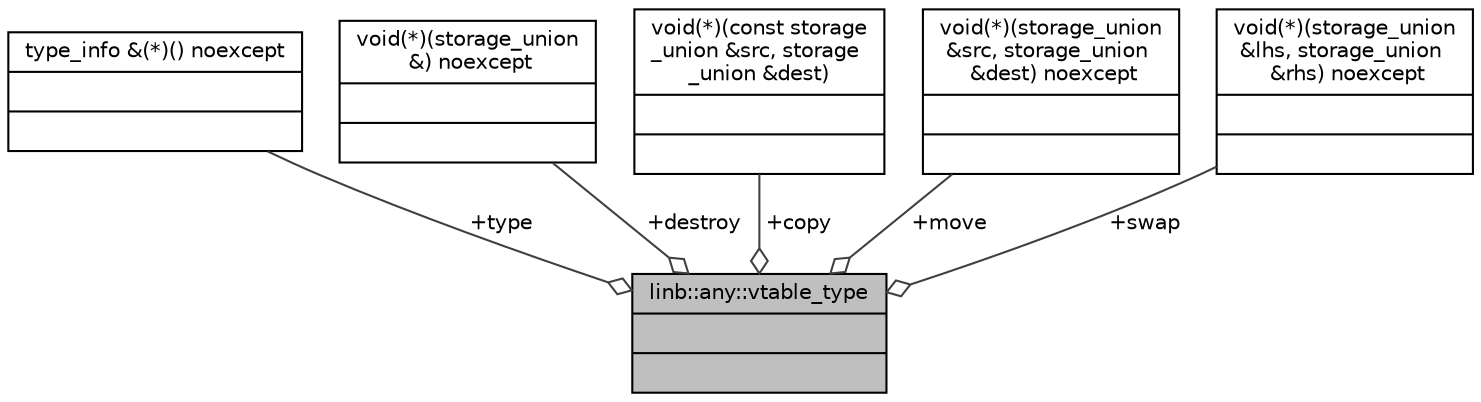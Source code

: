 digraph "linb::any::vtable_type"
{
 // LATEX_PDF_SIZE
  edge [fontname="Helvetica",fontsize="10",labelfontname="Helvetica",labelfontsize="10"];
  node [fontname="Helvetica",fontsize="10",shape=record];
  Node1 [label="{linb::any::vtable_type\n||}",height=0.2,width=0.4,color="black", fillcolor="grey75", style="filled", fontcolor="black",tooltip="Base VTable specification."];
  Node2 -> Node1 [color="grey25",fontsize="10",style="solid",label=" +type" ,arrowhead="odiamond",fontname="Helvetica"];
  Node2 [label="{type_info &(*)() noexcept\n||}",height=0.2,width=0.4,color="black", fillcolor="white", style="filled",tooltip=" "];
  Node3 -> Node1 [color="grey25",fontsize="10",style="solid",label=" +destroy" ,arrowhead="odiamond",fontname="Helvetica"];
  Node3 [label="{void(*)(storage_union\l &) noexcept\n||}",height=0.2,width=0.4,color="black", fillcolor="white", style="filled",tooltip=" "];
  Node4 -> Node1 [color="grey25",fontsize="10",style="solid",label=" +copy" ,arrowhead="odiamond",fontname="Helvetica"];
  Node4 [label="{void(*)(const storage\l_union &src, storage\l_union &dest)\n||}",height=0.2,width=0.4,color="black", fillcolor="white", style="filled",tooltip=" "];
  Node5 -> Node1 [color="grey25",fontsize="10",style="solid",label=" +move" ,arrowhead="odiamond",fontname="Helvetica"];
  Node5 [label="{void(*)(storage_union\l &src, storage_union\l &dest) noexcept\n||}",height=0.2,width=0.4,color="black", fillcolor="white", style="filled",tooltip=" "];
  Node6 -> Node1 [color="grey25",fontsize="10",style="solid",label=" +swap" ,arrowhead="odiamond",fontname="Helvetica"];
  Node6 [label="{void(*)(storage_union\l &lhs, storage_union\l &rhs) noexcept\n||}",height=0.2,width=0.4,color="black", fillcolor="white", style="filled",tooltip=" "];
}
